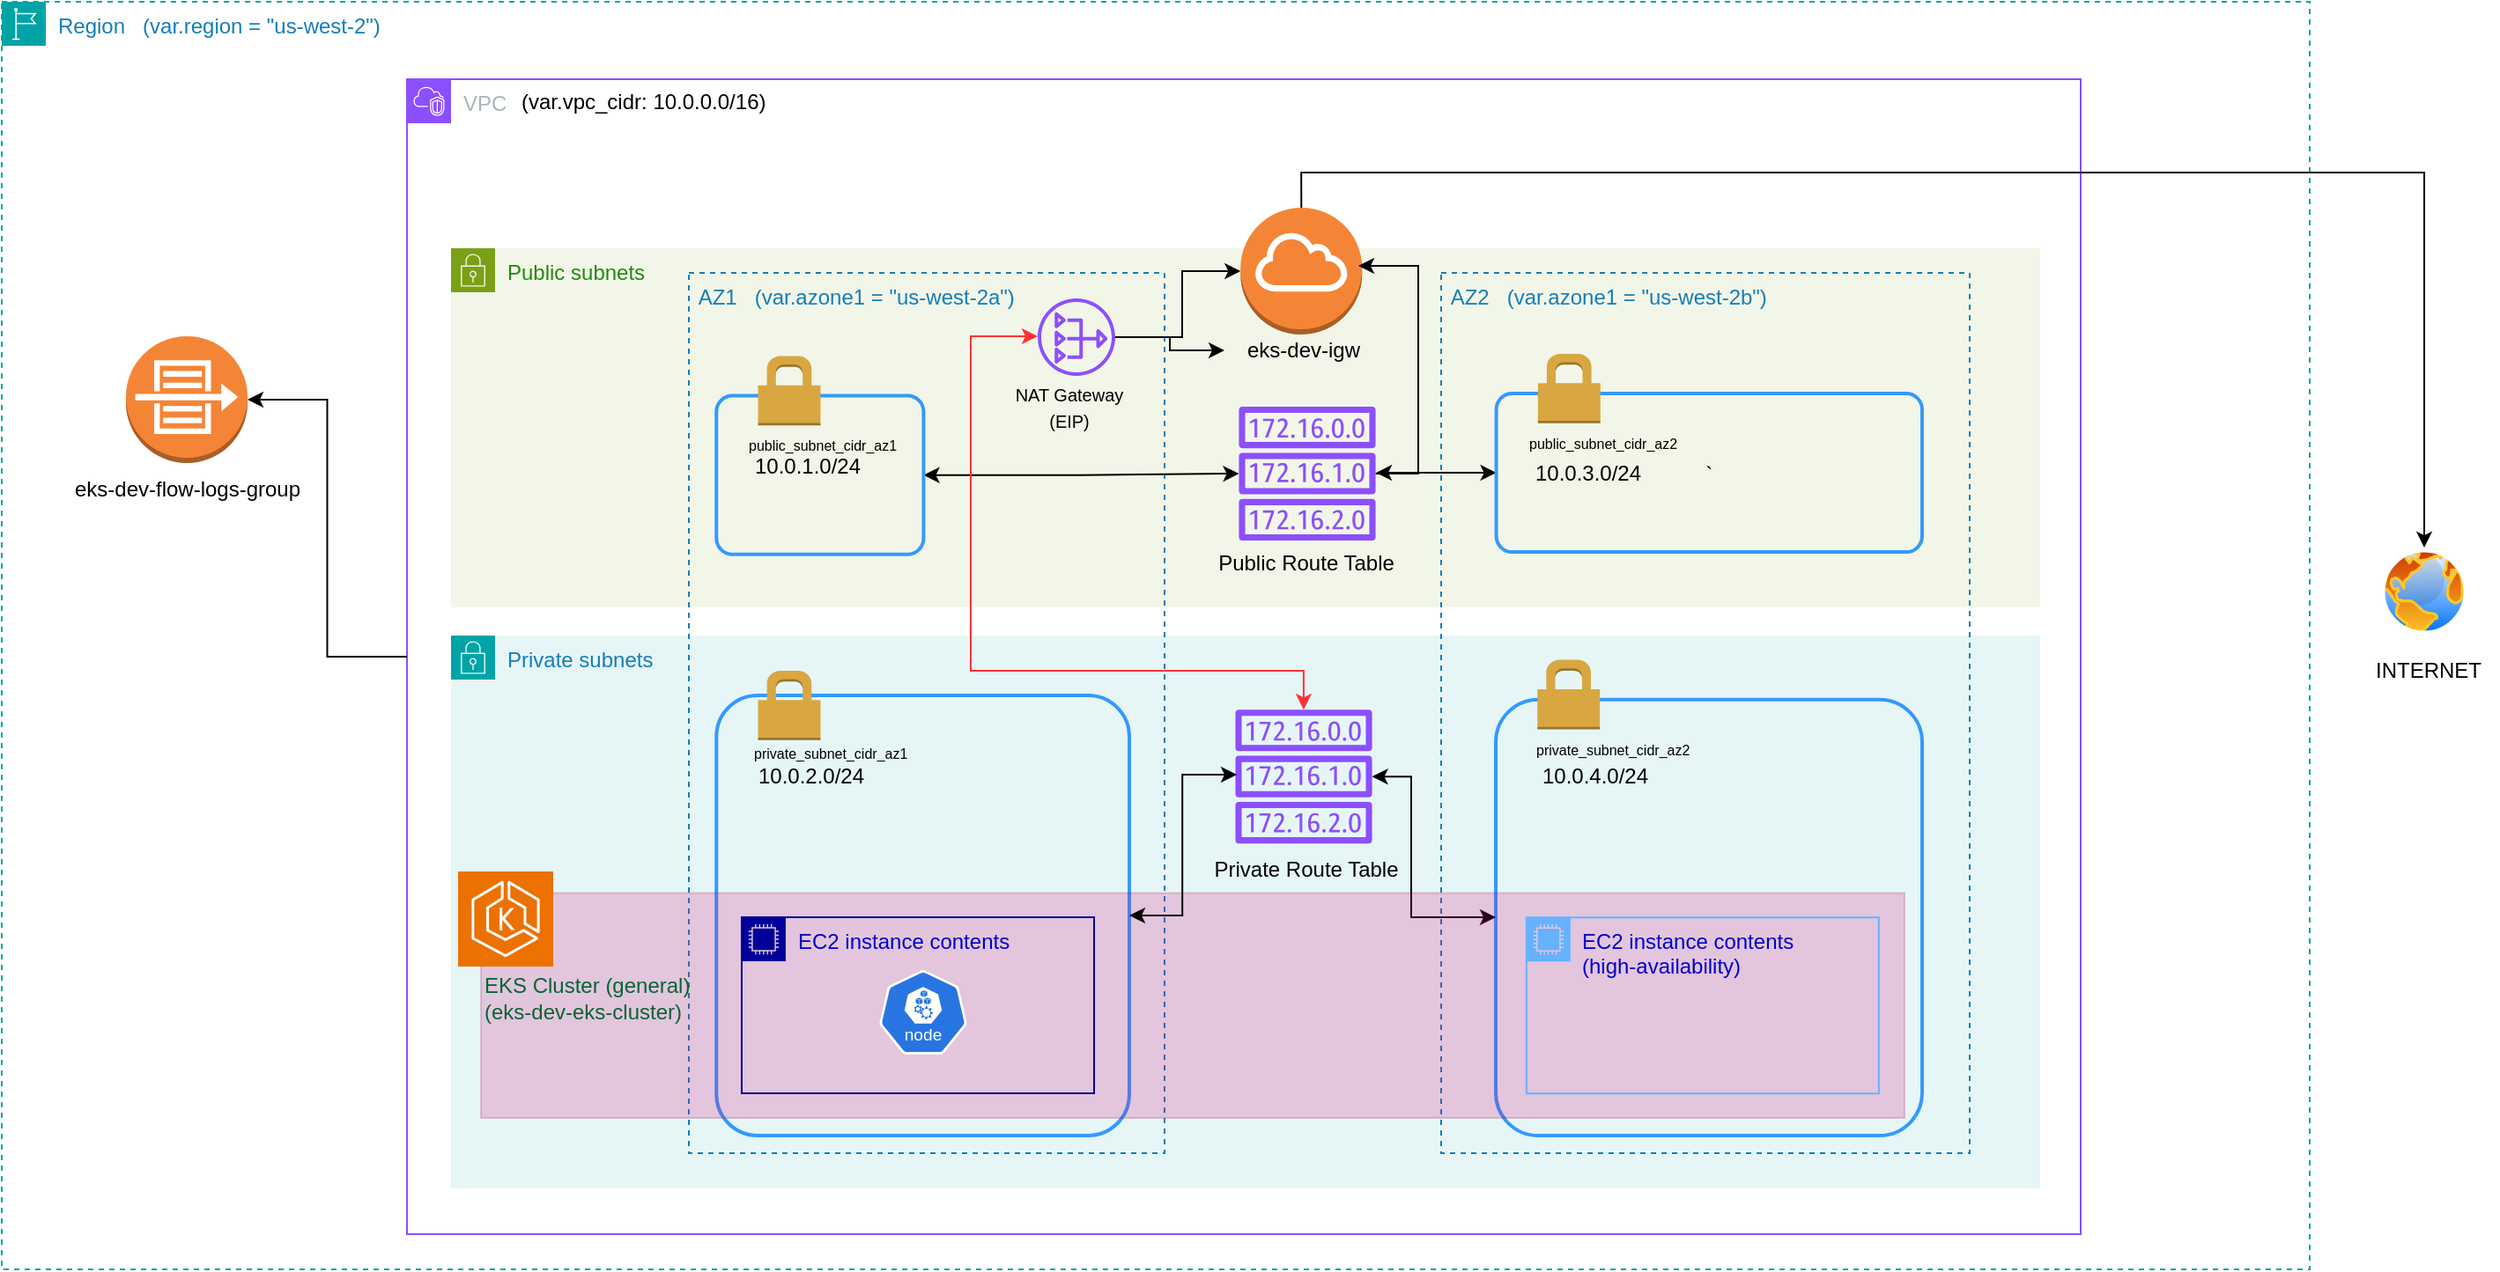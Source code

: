 <mxfile version="24.7.8">
  <diagram id="Ht1M8jgEwFfnCIfOTk4-" name="Page-1">
    <mxGraphModel dx="2049" dy="1263" grid="1" gridSize="10" guides="1" tooltips="1" connect="1" arrows="1" fold="1" page="1" pageScale="1" pageWidth="1600" pageHeight="1200" math="0" shadow="0">
      <root>
        <object label="" var.vpc_cidr="10.0.0.0/16" id="0">
          <mxCell />
        </object>
        <mxCell id="1" parent="0" />
        <mxCell id="DTyQtxdmuiJ5-HdGRA2z-33" value="Region&amp;nbsp; &amp;nbsp;(var.region = &quot;us-west-2&quot;)" style="points=[[0,0],[0.25,0],[0.5,0],[0.75,0],[1,0],[1,0.25],[1,0.5],[1,0.75],[1,1],[0.75,1],[0.5,1],[0.25,1],[0,1],[0,0.75],[0,0.5],[0,0.25]];outlineConnect=0;gradientColor=none;html=1;whiteSpace=wrap;fontSize=12;fontStyle=0;container=1;pointerEvents=0;collapsible=0;recursiveResize=0;shape=mxgraph.aws4.group;grIcon=mxgraph.aws4.group_region;strokeColor=#00A4A6;fillColor=none;verticalAlign=top;align=left;spacingLeft=30;fontColor=#147EBA;dashed=1;" vertex="1" parent="1">
          <mxGeometry x="80" y="80" width="1310" height="720" as="geometry" />
        </mxCell>
        <mxCell id="DTyQtxdmuiJ5-HdGRA2z-34" value="VPC" style="points=[[0,0],[0.25,0],[0.5,0],[0.75,0],[1,0],[1,0.25],[1,0.5],[1,0.75],[1,1],[0.75,1],[0.5,1],[0.25,1],[0,1],[0,0.75],[0,0.5],[0,0.25]];outlineConnect=0;gradientColor=none;html=1;whiteSpace=wrap;fontSize=12;fontStyle=0;container=1;pointerEvents=0;collapsible=0;recursiveResize=0;shape=mxgraph.aws4.group;grIcon=mxgraph.aws4.group_vpc2;strokeColor=#8C4FFF;fillColor=none;verticalAlign=top;align=left;spacingLeft=30;fontColor=#AAB7B8;dashed=0;" vertex="1" parent="DTyQtxdmuiJ5-HdGRA2z-33">
          <mxGeometry x="230" y="44" width="950" height="656" as="geometry" />
        </mxCell>
        <mxCell id="DTyQtxdmuiJ5-HdGRA2z-61" value="(var.vpc_cidr: 10.0.0.0/16)" style="text;html=1;align=left;verticalAlign=middle;resizable=0;points=[];autosize=1;strokeColor=none;fillColor=none;" vertex="1" parent="DTyQtxdmuiJ5-HdGRA2z-34">
          <mxGeometry x="63" y="-2" width="160" height="30" as="geometry" />
        </mxCell>
        <mxCell id="DTyQtxdmuiJ5-HdGRA2z-63" value="Private subnets" style="points=[[0,0],[0.25,0],[0.5,0],[0.75,0],[1,0],[1,0.25],[1,0.5],[1,0.75],[1,1],[0.75,1],[0.5,1],[0.25,1],[0,1],[0,0.75],[0,0.5],[0,0.25]];outlineConnect=0;gradientColor=none;html=1;whiteSpace=wrap;fontSize=12;fontStyle=0;container=0;pointerEvents=0;collapsible=0;recursiveResize=0;shape=mxgraph.aws4.group;grIcon=mxgraph.aws4.group_security_group;grStroke=0;strokeColor=#00A4A6;fillColor=#E6F6F7;verticalAlign=top;align=left;spacingLeft=30;fontColor=#147EBA;dashed=0;" vertex="1" parent="DTyQtxdmuiJ5-HdGRA2z-34">
          <mxGeometry x="25" y="316" width="902" height="314" as="geometry" />
        </mxCell>
        <mxCell id="DTyQtxdmuiJ5-HdGRA2z-66" value="Public subnets" style="points=[[0,0],[0.25,0],[0.5,0],[0.75,0],[1,0],[1,0.25],[1,0.5],[1,0.75],[1,1],[0.75,1],[0.5,1],[0.25,1],[0,1],[0,0.75],[0,0.5],[0,0.25]];outlineConnect=0;gradientColor=none;html=1;whiteSpace=wrap;fontSize=12;fontStyle=0;container=1;pointerEvents=0;collapsible=0;recursiveResize=0;shape=mxgraph.aws4.group;grIcon=mxgraph.aws4.group_security_group;grStroke=0;strokeColor=#7AA116;fillColor=#F2F6E8;verticalAlign=top;align=left;spacingLeft=30;fontColor=#248814;dashed=0;" vertex="1" parent="DTyQtxdmuiJ5-HdGRA2z-34">
          <mxGeometry x="25" y="96" width="902" height="204" as="geometry" />
        </mxCell>
        <mxCell id="DTyQtxdmuiJ5-HdGRA2z-71" value="" style="group" vertex="1" connectable="0" parent="DTyQtxdmuiJ5-HdGRA2z-66">
          <mxGeometry x="439" y="-23" width="90" height="96" as="geometry" />
        </mxCell>
        <mxCell id="DTyQtxdmuiJ5-HdGRA2z-69" value="" style="outlineConnect=0;dashed=0;verticalLabelPosition=bottom;verticalAlign=top;align=center;html=1;shape=mxgraph.aws3.internet_gateway;fillColor=#F58536;gradientColor=none;" vertex="1" parent="DTyQtxdmuiJ5-HdGRA2z-71">
          <mxGeometry x="9.14" width="69" height="72" as="geometry" />
        </mxCell>
        <mxCell id="DTyQtxdmuiJ5-HdGRA2z-70" value="&lt;font color=&quot;#000000&quot;&gt;eks-dev-igw&lt;/font&gt;" style="text;html=1;align=center;verticalAlign=middle;whiteSpace=wrap;rounded=0;" vertex="1" parent="DTyQtxdmuiJ5-HdGRA2z-71">
          <mxGeometry y="66" width="90" height="30" as="geometry" />
        </mxCell>
        <mxCell id="DTyQtxdmuiJ5-HdGRA2z-123" style="edgeStyle=orthogonalEdgeStyle;rounded=0;orthogonalLoop=1;jettySize=auto;html=1;strokeColor=#000000;" edge="1" parent="DTyQtxdmuiJ5-HdGRA2z-66" source="DTyQtxdmuiJ5-HdGRA2z-78">
          <mxGeometry relative="1" as="geometry">
            <mxPoint x="515" y="10" as="targetPoint" />
            <Array as="points">
              <mxPoint x="549" y="128" />
              <mxPoint x="549" y="10" />
            </Array>
          </mxGeometry>
        </mxCell>
        <mxCell id="DTyQtxdmuiJ5-HdGRA2z-78" value="" style="sketch=0;outlineConnect=0;fontColor=#232F3E;gradientColor=none;fillColor=#8C4FFF;strokeColor=none;dashed=0;verticalLabelPosition=bottom;verticalAlign=top;align=center;html=1;fontSize=12;fontStyle=0;aspect=fixed;pointerEvents=1;shape=mxgraph.aws4.route_table;" vertex="1" parent="DTyQtxdmuiJ5-HdGRA2z-66">
          <mxGeometry x="447" y="90" width="78" height="76" as="geometry" />
        </mxCell>
        <mxCell id="DTyQtxdmuiJ5-HdGRA2z-62" value="&amp;nbsp;AZ2&amp;nbsp; &amp;nbsp;(var.azone1 = &quot;us-west-2b&quot;)" style="fillColor=none;strokeColor=#147EBA;dashed=1;verticalAlign=top;fontStyle=0;fontColor=#147EBA;whiteSpace=wrap;html=1;align=left;container=0;" vertex="1" parent="DTyQtxdmuiJ5-HdGRA2z-34">
          <mxGeometry x="587" y="110" width="300" height="500" as="geometry" />
        </mxCell>
        <mxCell id="DTyQtxdmuiJ5-HdGRA2z-5" value="&amp;nbsp;AZ1&amp;nbsp; &amp;nbsp;(var.azone1 = &quot;us-west-2a&quot;)" style="fillColor=none;strokeColor=#147EBA;dashed=1;verticalAlign=top;fontStyle=0;fontColor=#147EBA;whiteSpace=wrap;html=1;align=left;container=0;" vertex="1" parent="DTyQtxdmuiJ5-HdGRA2z-34">
          <mxGeometry x="160" y="110" width="270" height="500" as="geometry" />
        </mxCell>
        <mxCell id="DTyQtxdmuiJ5-HdGRA2z-125" style="edgeStyle=orthogonalEdgeStyle;rounded=0;orthogonalLoop=1;jettySize=auto;html=1;strokeColor=#000000;startArrow=classic;startFill=1;" edge="1" parent="DTyQtxdmuiJ5-HdGRA2z-34" source="DTyQtxdmuiJ5-HdGRA2z-81" target="DTyQtxdmuiJ5-HdGRA2z-78">
          <mxGeometry relative="1" as="geometry" />
        </mxCell>
        <mxCell id="DTyQtxdmuiJ5-HdGRA2z-81" value="" style="rounded=1;arcSize=10;dashed=0;fillColor=none;gradientColor=none;strokeWidth=2;strokeColor=#3399FF;container=0;" vertex="1" parent="DTyQtxdmuiJ5-HdGRA2z-34">
          <mxGeometry x="175.635" y="179.765" width="117.591" height="90.05" as="geometry" />
        </mxCell>
        <mxCell id="DTyQtxdmuiJ5-HdGRA2z-82" value="" style="dashed=0;html=1;shape=mxgraph.aws3.permissions;fillColor=#D9A741;gradientColor=none;dashed=0;strokeColor=#3399FF;container=0;" vertex="1" parent="DTyQtxdmuiJ5-HdGRA2z-34">
          <mxGeometry x="199.272" y="157.252" width="35.455" height="39.397" as="geometry" />
        </mxCell>
        <mxCell id="DTyQtxdmuiJ5-HdGRA2z-83" value="&lt;font style=&quot;font-size: 8px;&quot; color=&quot;#000000&quot;&gt;public_subnet_cidr_az1&lt;/font&gt;" style="text;html=1;align=left;verticalAlign=middle;whiteSpace=wrap;rounded=0;container=0;" vertex="1" parent="DTyQtxdmuiJ5-HdGRA2z-34">
          <mxGeometry x="191.75" y="196.649" width="100.455" height="21.387" as="geometry" />
        </mxCell>
        <mxCell id="DTyQtxdmuiJ5-HdGRA2z-84" value="&lt;font color=&quot;#000000&quot;&gt;10.0.1.0/24&lt;/font&gt;" style="text;html=1;align=center;verticalAlign=middle;whiteSpace=wrap;rounded=0;container=0;" vertex="1" parent="DTyQtxdmuiJ5-HdGRA2z-34">
          <mxGeometry x="191.743" y="202.903" width="70.909" height="33.769" as="geometry" />
        </mxCell>
        <mxCell id="DTyQtxdmuiJ5-HdGRA2z-85" style="edgeStyle=orthogonalEdgeStyle;rounded=0;orthogonalLoop=1;jettySize=auto;html=1;entryX=0;entryY=0.5;entryDx=0;entryDy=0;" edge="1" parent="DTyQtxdmuiJ5-HdGRA2z-34" source="DTyQtxdmuiJ5-HdGRA2z-75" target="DTyQtxdmuiJ5-HdGRA2z-70">
          <mxGeometry relative="1" as="geometry" />
        </mxCell>
        <mxCell id="DTyQtxdmuiJ5-HdGRA2z-86" style="edgeStyle=orthogonalEdgeStyle;rounded=0;orthogonalLoop=1;jettySize=auto;html=1;entryX=0;entryY=0.5;entryDx=0;entryDy=0;entryPerimeter=0;strokeColor=#000000;" edge="1" parent="DTyQtxdmuiJ5-HdGRA2z-34" source="DTyQtxdmuiJ5-HdGRA2z-75" target="DTyQtxdmuiJ5-HdGRA2z-69">
          <mxGeometry relative="1" as="geometry">
            <Array as="points">
              <mxPoint x="440" y="147" />
              <mxPoint x="440" y="109" />
            </Array>
          </mxGeometry>
        </mxCell>
        <mxCell id="DTyQtxdmuiJ5-HdGRA2z-88" value="" style="group" vertex="1" connectable="0" parent="DTyQtxdmuiJ5-HdGRA2z-34">
          <mxGeometry x="341" y="124.51" width="70" height="71.49" as="geometry" />
        </mxCell>
        <mxCell id="DTyQtxdmuiJ5-HdGRA2z-75" value="" style="sketch=0;outlineConnect=0;fontColor=#232F3E;gradientColor=none;fillColor=#8C4FFF;strokeColor=none;dashed=0;verticalLabelPosition=bottom;verticalAlign=top;align=center;html=1;fontSize=12;fontStyle=0;aspect=fixed;pointerEvents=1;shape=mxgraph.aws4.nat_gateway;" vertex="1" parent="DTyQtxdmuiJ5-HdGRA2z-88">
          <mxGeometry x="17" width="44" height="44" as="geometry" />
        </mxCell>
        <mxCell id="DTyQtxdmuiJ5-HdGRA2z-77" value="&lt;font style=&quot;font-size: 10px;&quot; color=&quot;#000000&quot;&gt;NAT Gateway (EIP)&lt;/font&gt;" style="text;html=1;align=center;verticalAlign=middle;whiteSpace=wrap;rounded=0;" vertex="1" parent="DTyQtxdmuiJ5-HdGRA2z-88">
          <mxGeometry y="51.49" width="70" height="20" as="geometry" />
        </mxCell>
        <mxCell id="DTyQtxdmuiJ5-HdGRA2z-89" value="" style="rounded=1;arcSize=10;dashed=0;fillColor=none;gradientColor=none;strokeWidth=2;strokeColor=#3399FF;container=0;" vertex="1" parent="DTyQtxdmuiJ5-HdGRA2z-34">
          <mxGeometry x="175.64" y="350" width="234.36" height="250" as="geometry" />
        </mxCell>
        <mxCell id="DTyQtxdmuiJ5-HdGRA2z-90" value="" style="dashed=0;html=1;shape=mxgraph.aws3.permissions;fillColor=#D9A741;gradientColor=none;dashed=0;strokeColor=#3399FF;container=0;" vertex="1" parent="DTyQtxdmuiJ5-HdGRA2z-34">
          <mxGeometry x="199.272" y="336.003" width="35.455" height="39.397" as="geometry" />
        </mxCell>
        <mxCell id="DTyQtxdmuiJ5-HdGRA2z-91" value="&lt;font style=&quot;font-size: 8px;&quot; color=&quot;#000000&quot;&gt;private_subnet_cidr_az1&lt;/font&gt;" style="text;html=1;align=left;verticalAlign=middle;whiteSpace=wrap;rounded=0;container=0;" vertex="1" parent="DTyQtxdmuiJ5-HdGRA2z-34">
          <mxGeometry x="195.106" y="371.4" width="100.159" height="21.387" as="geometry" />
        </mxCell>
        <mxCell id="DTyQtxdmuiJ5-HdGRA2z-92" value="&lt;font color=&quot;#000000&quot;&gt;10.0.2.0/24&lt;/font&gt;" style="text;html=1;align=center;verticalAlign=middle;whiteSpace=wrap;rounded=0;container=0;" vertex="1" parent="DTyQtxdmuiJ5-HdGRA2z-34">
          <mxGeometry x="194.107" y="379.207" width="70.909" height="33.769" as="geometry" />
        </mxCell>
        <mxCell id="DTyQtxdmuiJ5-HdGRA2z-97" value="" style="rounded=1;arcSize=10;dashed=0;fillColor=none;gradientColor=none;strokeWidth=2;strokeColor=#3399FF;container=0;" vertex="1" parent="DTyQtxdmuiJ5-HdGRA2z-34">
          <mxGeometry x="618" y="352.32" width="242" height="247.68" as="geometry" />
        </mxCell>
        <mxCell id="DTyQtxdmuiJ5-HdGRA2z-98" value="" style="dashed=0;html=1;shape=mxgraph.aws3.permissions;fillColor=#D9A741;gradientColor=none;dashed=0;strokeColor=#3399FF;container=0;" vertex="1" parent="DTyQtxdmuiJ5-HdGRA2z-34">
          <mxGeometry x="641.639" y="329.807" width="35.455" height="39.397" as="geometry" />
        </mxCell>
        <mxCell id="DTyQtxdmuiJ5-HdGRA2z-99" value="&lt;font style=&quot;font-size: 8px;&quot; color=&quot;#000000&quot;&gt;private_subnet_cidr_az2&lt;/font&gt;" style="text;html=1;align=left;verticalAlign=middle;whiteSpace=wrap;rounded=0;container=0;" vertex="1" parent="DTyQtxdmuiJ5-HdGRA2z-34">
          <mxGeometry x="639.265" y="369.203" width="100.455" height="21.387" as="geometry" />
        </mxCell>
        <mxCell id="DTyQtxdmuiJ5-HdGRA2z-100" value="&lt;font color=&quot;#000000&quot;&gt;10.0.4.0/24&lt;/font&gt;" style="text;html=1;align=center;verticalAlign=middle;whiteSpace=wrap;rounded=0;container=0;" vertex="1" parent="DTyQtxdmuiJ5-HdGRA2z-34">
          <mxGeometry x="639.269" y="379.21" width="70.909" height="33.769" as="geometry" />
        </mxCell>
        <mxCell id="DTyQtxdmuiJ5-HdGRA2z-126" style="edgeStyle=orthogonalEdgeStyle;rounded=0;orthogonalLoop=1;jettySize=auto;html=1;strokeColor=#000000;startArrow=classic;startFill=1;" edge="1" parent="DTyQtxdmuiJ5-HdGRA2z-34" source="DTyQtxdmuiJ5-HdGRA2z-101">
          <mxGeometry relative="1" as="geometry">
            <mxPoint x="550" y="223.535" as="targetPoint" />
          </mxGeometry>
        </mxCell>
        <mxCell id="DTyQtxdmuiJ5-HdGRA2z-101" value="`" style="rounded=1;arcSize=10;dashed=0;fillColor=none;gradientColor=none;strokeWidth=2;strokeColor=#3399FF;container=0;" vertex="1" parent="DTyQtxdmuiJ5-HdGRA2z-34">
          <mxGeometry x="618.29" y="178.51" width="241.71" height="90.05" as="geometry" />
        </mxCell>
        <mxCell id="DTyQtxdmuiJ5-HdGRA2z-102" value="" style="dashed=0;html=1;shape=mxgraph.aws3.permissions;fillColor=#D9A741;gradientColor=none;dashed=0;strokeColor=#3399FF;container=0;" vertex="1" parent="DTyQtxdmuiJ5-HdGRA2z-34">
          <mxGeometry x="641.93" y="156.002" width="35.455" height="39.397" as="geometry" />
        </mxCell>
        <mxCell id="DTyQtxdmuiJ5-HdGRA2z-103" value="&lt;font style=&quot;font-size: 8px;&quot; color=&quot;#000000&quot;&gt;public_subnet_cidr_az2&lt;/font&gt;" style="text;html=1;align=left;verticalAlign=middle;whiteSpace=wrap;rounded=0;container=0;" vertex="1" parent="DTyQtxdmuiJ5-HdGRA2z-34">
          <mxGeometry x="635.428" y="195.399" width="100.455" height="21.387" as="geometry" />
        </mxCell>
        <mxCell id="DTyQtxdmuiJ5-HdGRA2z-104" value="&lt;font color=&quot;#000000&quot;&gt;10.0.3.0/24&lt;/font&gt;" style="text;html=1;align=center;verticalAlign=middle;whiteSpace=wrap;rounded=0;container=0;" vertex="1" parent="DTyQtxdmuiJ5-HdGRA2z-34">
          <mxGeometry x="635.431" y="206.653" width="70.909" height="33.769" as="geometry" />
        </mxCell>
        <mxCell id="DTyQtxdmuiJ5-HdGRA2z-118" style="edgeStyle=orthogonalEdgeStyle;rounded=0;orthogonalLoop=1;jettySize=auto;html=1;strokeColor=#FF3333;startArrow=classic;startFill=1;fillColor=#a20025;" edge="1" parent="DTyQtxdmuiJ5-HdGRA2z-34" source="DTyQtxdmuiJ5-HdGRA2z-67" target="DTyQtxdmuiJ5-HdGRA2z-75">
          <mxGeometry relative="1" as="geometry">
            <Array as="points">
              <mxPoint x="509" y="336" />
              <mxPoint x="320" y="336" />
              <mxPoint x="320" y="146" />
            </Array>
          </mxGeometry>
        </mxCell>
        <mxCell id="DTyQtxdmuiJ5-HdGRA2z-119" style="edgeStyle=orthogonalEdgeStyle;rounded=0;orthogonalLoop=1;jettySize=auto;html=1;startArrow=classic;startFill=1;strokeColor=#000000;" edge="1" parent="DTyQtxdmuiJ5-HdGRA2z-34" source="DTyQtxdmuiJ5-HdGRA2z-67" target="DTyQtxdmuiJ5-HdGRA2z-97">
          <mxGeometry relative="1" as="geometry">
            <Array as="points">
              <mxPoint x="570" y="396" />
              <mxPoint x="570" y="476" />
            </Array>
          </mxGeometry>
        </mxCell>
        <mxCell id="DTyQtxdmuiJ5-HdGRA2z-67" value="" style="sketch=0;outlineConnect=0;fontColor=#232F3E;gradientColor=none;fillColor=#8C4FFF;strokeColor=none;dashed=0;verticalLabelPosition=bottom;verticalAlign=top;align=center;html=1;fontSize=12;fontStyle=0;aspect=fixed;pointerEvents=1;shape=mxgraph.aws4.route_table;" vertex="1" parent="DTyQtxdmuiJ5-HdGRA2z-34">
          <mxGeometry x="470" y="358.09" width="78" height="76" as="geometry" />
        </mxCell>
        <mxCell id="DTyQtxdmuiJ5-HdGRA2z-106" value="&lt;font color=&quot;#000000&quot;&gt;Private Route Table&lt;/font&gt;" style="text;html=1;align=center;verticalAlign=middle;resizable=0;points=[];autosize=1;strokeColor=none;fillColor=none;" vertex="1" parent="DTyQtxdmuiJ5-HdGRA2z-34">
          <mxGeometry x="445" y="434.26" width="130" height="30" as="geometry" />
        </mxCell>
        <mxCell id="DTyQtxdmuiJ5-HdGRA2z-113" value="" style="rounded=0;whiteSpace=wrap;html=1;fillColor=#d80073;fontColor=#ffffff;strokeColor=#A50040;opacity=20;" vertex="1" parent="DTyQtxdmuiJ5-HdGRA2z-34">
          <mxGeometry x="42" y="462.26" width="808" height="127.74" as="geometry" />
        </mxCell>
        <mxCell id="DTyQtxdmuiJ5-HdGRA2z-114" value="" style="sketch=0;points=[[0,0,0],[0.25,0,0],[0.5,0,0],[0.75,0,0],[1,0,0],[0,1,0],[0.25,1,0],[0.5,1,0],[0.75,1,0],[1,1,0],[0,0.25,0],[0,0.5,0],[0,0.75,0],[1,0.25,0],[1,0.5,0],[1,0.75,0]];outlineConnect=0;fontColor=#232F3E;fillColor=#ED7100;strokeColor=#ffffff;dashed=0;verticalLabelPosition=bottom;verticalAlign=top;align=center;html=1;fontSize=12;fontStyle=0;aspect=fixed;shape=mxgraph.aws4.resourceIcon;resIcon=mxgraph.aws4.eks;" vertex="1" parent="DTyQtxdmuiJ5-HdGRA2z-34">
          <mxGeometry x="29" y="450" width="54" height="54" as="geometry" />
        </mxCell>
        <mxCell id="DTyQtxdmuiJ5-HdGRA2z-115" value="EKS Cluster (general)&amp;nbsp;&lt;div&gt;(eks-dev-eks-cluster)&lt;/div&gt;" style="text;html=1;align=left;verticalAlign=middle;whiteSpace=wrap;rounded=0;fontColor=#006633;" vertex="1" parent="DTyQtxdmuiJ5-HdGRA2z-34">
          <mxGeometry x="41.5" y="504" width="125.5" height="36" as="geometry" />
        </mxCell>
        <mxCell id="DTyQtxdmuiJ5-HdGRA2z-117" style="edgeStyle=orthogonalEdgeStyle;rounded=0;orthogonalLoop=1;jettySize=auto;html=1;fontColor=#000000;strokeColor=#000000;startArrow=classic;startFill=1;exitX=1;exitY=0.5;exitDx=0;exitDy=0;entryX=0.01;entryY=0.486;entryDx=0;entryDy=0;entryPerimeter=0;" edge="1" parent="DTyQtxdmuiJ5-HdGRA2z-34" source="DTyQtxdmuiJ5-HdGRA2z-89" target="DTyQtxdmuiJ5-HdGRA2z-67">
          <mxGeometry relative="1" as="geometry">
            <mxPoint x="628" y="486" as="sourcePoint" />
            <mxPoint x="558" y="396" as="targetPoint" />
          </mxGeometry>
        </mxCell>
        <mxCell id="DTyQtxdmuiJ5-HdGRA2z-127" value="EC2 instance contents" style="points=[[0,0],[0.25,0],[0.5,0],[0.75,0],[1,0],[1,0.25],[1,0.5],[1,0.75],[1,1],[0.75,1],[0.5,1],[0.25,1],[0,1],[0,0.75],[0,0.5],[0,0.25]];outlineConnect=0;gradientColor=none;html=1;whiteSpace=wrap;fontSize=12;fontStyle=0;container=1;pointerEvents=0;collapsible=0;recursiveResize=0;shape=mxgraph.aws4.group;grIcon=mxgraph.aws4.group_ec2_instance_contents;strokeColor=#000099;fillColor=none;verticalAlign=top;align=left;spacingLeft=30;fontColor=#0000CC;" vertex="1" parent="DTyQtxdmuiJ5-HdGRA2z-34">
          <mxGeometry x="190" y="476" width="200" height="100" as="geometry" />
        </mxCell>
        <mxCell id="DTyQtxdmuiJ5-HdGRA2z-129" value="" style="aspect=fixed;sketch=0;html=1;dashed=0;whitespace=wrap;verticalLabelPosition=bottom;verticalAlign=top;fillColor=#2875E2;strokeColor=#ffffff;points=[[0.005,0.63,0],[0.1,0.2,0],[0.9,0.2,0],[0.5,0,0],[0.995,0.63,0],[0.72,0.99,0],[0.5,1,0],[0.28,0.99,0]];shape=mxgraph.kubernetes.icon2;kubernetesLabel=1;prIcon=node" vertex="1" parent="DTyQtxdmuiJ5-HdGRA2z-127">
          <mxGeometry x="78" y="30" width="50" height="48" as="geometry" />
        </mxCell>
        <mxCell id="DTyQtxdmuiJ5-HdGRA2z-128" value="EC2 instance contents&lt;br&gt;(high-availability)" style="points=[[0,0],[0.25,0],[0.5,0],[0.75,0],[1,0],[1,0.25],[1,0.5],[1,0.75],[1,1],[0.75,1],[0.5,1],[0.25,1],[0,1],[0,0.75],[0,0.5],[0,0.25]];outlineConnect=0;gradientColor=none;html=1;whiteSpace=wrap;fontSize=12;fontStyle=0;container=1;pointerEvents=0;collapsible=0;recursiveResize=0;shape=mxgraph.aws4.group;grIcon=mxgraph.aws4.group_ec2_instance_contents;strokeColor=#66B2FF;fillColor=none;verticalAlign=top;align=left;spacingLeft=30;fontColor=#0000CC;" vertex="1" parent="DTyQtxdmuiJ5-HdGRA2z-34">
          <mxGeometry x="635.43" y="476.13" width="200" height="100" as="geometry" />
        </mxCell>
        <mxCell id="DTyQtxdmuiJ5-HdGRA2z-107" value="" style="outlineConnect=0;dashed=0;verticalLabelPosition=bottom;verticalAlign=top;align=center;html=1;shape=mxgraph.aws3.flow_logs;fillColor=#F58536;gradientColor=none;" vertex="1" parent="DTyQtxdmuiJ5-HdGRA2z-33">
          <mxGeometry x="70.5" y="190" width="69" height="72" as="geometry" />
        </mxCell>
        <mxCell id="DTyQtxdmuiJ5-HdGRA2z-108" value="eks-dev-flow-logs-group" style="text;html=1;align=center;verticalAlign=middle;resizable=0;points=[];autosize=1;strokeColor=none;fillColor=none;" vertex="1" parent="DTyQtxdmuiJ5-HdGRA2z-33">
          <mxGeometry x="30" y="262" width="150" height="30" as="geometry" />
        </mxCell>
        <mxCell id="DTyQtxdmuiJ5-HdGRA2z-110" style="edgeStyle=orthogonalEdgeStyle;rounded=0;orthogonalLoop=1;jettySize=auto;html=1;entryX=1;entryY=0.5;entryDx=0;entryDy=0;entryPerimeter=0;" edge="1" parent="DTyQtxdmuiJ5-HdGRA2z-33" source="DTyQtxdmuiJ5-HdGRA2z-34" target="DTyQtxdmuiJ5-HdGRA2z-107">
          <mxGeometry relative="1" as="geometry" />
        </mxCell>
        <mxCell id="DTyQtxdmuiJ5-HdGRA2z-87" style="edgeStyle=orthogonalEdgeStyle;rounded=0;orthogonalLoop=1;jettySize=auto;html=1;exitX=0.5;exitY=0;exitDx=0;exitDy=0;exitPerimeter=0;" edge="1" parent="1" source="DTyQtxdmuiJ5-HdGRA2z-69" target="DTyQtxdmuiJ5-HdGRA2z-72">
          <mxGeometry relative="1" as="geometry" />
        </mxCell>
        <mxCell id="DTyQtxdmuiJ5-HdGRA2z-105" value="&lt;font color=&quot;#000000&quot;&gt;Public Route Table&lt;/font&gt;" style="text;html=1;align=center;verticalAlign=middle;resizable=0;points=[];autosize=1;strokeColor=none;fillColor=none;" vertex="1" parent="1">
          <mxGeometry x="760" y="384" width="120" height="30" as="geometry" />
        </mxCell>
        <mxCell id="DTyQtxdmuiJ5-HdGRA2z-111" value="" style="group" vertex="1" connectable="0" parent="1">
          <mxGeometry x="1417" y="390" width="80" height="85" as="geometry" />
        </mxCell>
        <mxCell id="DTyQtxdmuiJ5-HdGRA2z-72" value="" style="image;aspect=fixed;perimeter=ellipsePerimeter;html=1;align=center;shadow=0;dashed=0;spacingTop=3;image=img/lib/active_directory/internet_globe.svg;" vertex="1" parent="DTyQtxdmuiJ5-HdGRA2z-111">
          <mxGeometry x="13" width="50" height="50" as="geometry" />
        </mxCell>
        <mxCell id="DTyQtxdmuiJ5-HdGRA2z-73" value="INTERNET" style="text;html=1;align=center;verticalAlign=middle;resizable=0;points=[];autosize=1;strokeColor=none;fillColor=none;" vertex="1" parent="DTyQtxdmuiJ5-HdGRA2z-111">
          <mxGeometry y="55" width="80" height="30" as="geometry" />
        </mxCell>
      </root>
    </mxGraphModel>
  </diagram>
</mxfile>
